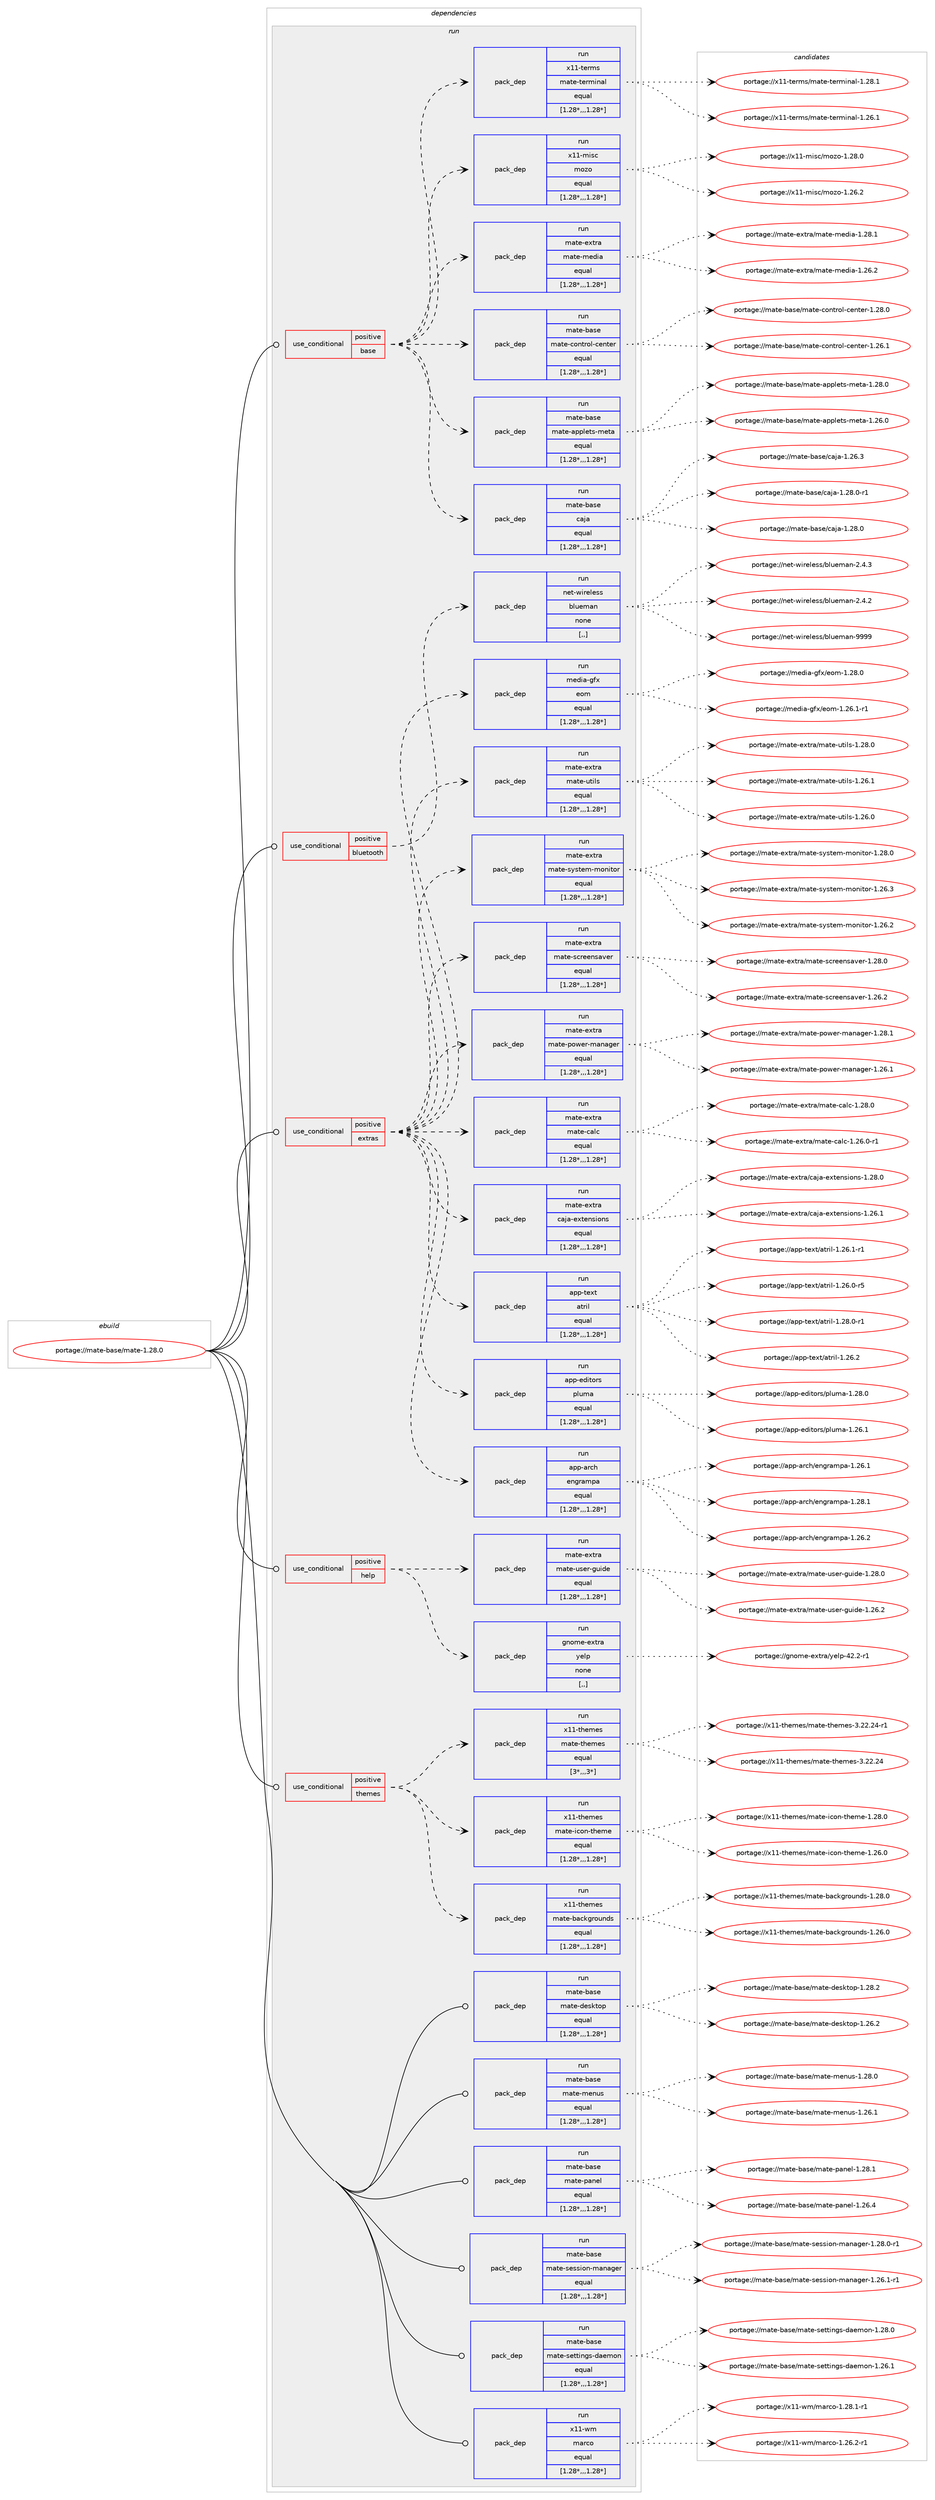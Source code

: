 digraph prolog {

# *************
# Graph options
# *************

newrank=true;
concentrate=true;
compound=true;
graph [rankdir=LR,fontname=Helvetica,fontsize=10,ranksep=1.5];#, ranksep=2.5, nodesep=0.2];
edge  [arrowhead=vee];
node  [fontname=Helvetica,fontsize=10];

# **********
# The ebuild
# **********

subgraph cluster_leftcol {
color=gray;
label=<<i>ebuild</i>>;
id [label="portage://mate-base/mate-1.28.0", color=red, width=4, href="../mate-base/mate-1.28.0.svg"];
}

# ****************
# The dependencies
# ****************

subgraph cluster_midcol {
color=gray;
label=<<i>dependencies</i>>;
subgraph cluster_compile {
fillcolor="#eeeeee";
style=filled;
label=<<i>compile</i>>;
}
subgraph cluster_compileandrun {
fillcolor="#eeeeee";
style=filled;
label=<<i>compile and run</i>>;
}
subgraph cluster_run {
fillcolor="#eeeeee";
style=filled;
label=<<i>run</i>>;
subgraph cond70912 {
dependency281869 [label=<<TABLE BORDER="0" CELLBORDER="1" CELLSPACING="0" CELLPADDING="4"><TR><TD ROWSPAN="3" CELLPADDING="10">use_conditional</TD></TR><TR><TD>positive</TD></TR><TR><TD>base</TD></TR></TABLE>>, shape=none, color=red];
subgraph pack208647 {
dependency281870 [label=<<TABLE BORDER="0" CELLBORDER="1" CELLSPACING="0" CELLPADDING="4" WIDTH="220"><TR><TD ROWSPAN="6" CELLPADDING="30">pack_dep</TD></TR><TR><TD WIDTH="110">run</TD></TR><TR><TD>mate-base</TD></TR><TR><TD>caja</TD></TR><TR><TD>equal</TD></TR><TR><TD>[1.28*,,,1.28*]</TD></TR></TABLE>>, shape=none, color=blue];
}
dependency281869:e -> dependency281870:w [weight=20,style="dashed",arrowhead="vee"];
subgraph pack208648 {
dependency281871 [label=<<TABLE BORDER="0" CELLBORDER="1" CELLSPACING="0" CELLPADDING="4" WIDTH="220"><TR><TD ROWSPAN="6" CELLPADDING="30">pack_dep</TD></TR><TR><TD WIDTH="110">run</TD></TR><TR><TD>mate-base</TD></TR><TR><TD>mate-applets-meta</TD></TR><TR><TD>equal</TD></TR><TR><TD>[1.28*,,,1.28*]</TD></TR></TABLE>>, shape=none, color=blue];
}
dependency281869:e -> dependency281871:w [weight=20,style="dashed",arrowhead="vee"];
subgraph pack208649 {
dependency281872 [label=<<TABLE BORDER="0" CELLBORDER="1" CELLSPACING="0" CELLPADDING="4" WIDTH="220"><TR><TD ROWSPAN="6" CELLPADDING="30">pack_dep</TD></TR><TR><TD WIDTH="110">run</TD></TR><TR><TD>mate-base</TD></TR><TR><TD>mate-control-center</TD></TR><TR><TD>equal</TD></TR><TR><TD>[1.28*,,,1.28*]</TD></TR></TABLE>>, shape=none, color=blue];
}
dependency281869:e -> dependency281872:w [weight=20,style="dashed",arrowhead="vee"];
subgraph pack208650 {
dependency281873 [label=<<TABLE BORDER="0" CELLBORDER="1" CELLSPACING="0" CELLPADDING="4" WIDTH="220"><TR><TD ROWSPAN="6" CELLPADDING="30">pack_dep</TD></TR><TR><TD WIDTH="110">run</TD></TR><TR><TD>mate-extra</TD></TR><TR><TD>mate-media</TD></TR><TR><TD>equal</TD></TR><TR><TD>[1.28*,,,1.28*]</TD></TR></TABLE>>, shape=none, color=blue];
}
dependency281869:e -> dependency281873:w [weight=20,style="dashed",arrowhead="vee"];
subgraph pack208651 {
dependency281874 [label=<<TABLE BORDER="0" CELLBORDER="1" CELLSPACING="0" CELLPADDING="4" WIDTH="220"><TR><TD ROWSPAN="6" CELLPADDING="30">pack_dep</TD></TR><TR><TD WIDTH="110">run</TD></TR><TR><TD>x11-misc</TD></TR><TR><TD>mozo</TD></TR><TR><TD>equal</TD></TR><TR><TD>[1.28*,,,1.28*]</TD></TR></TABLE>>, shape=none, color=blue];
}
dependency281869:e -> dependency281874:w [weight=20,style="dashed",arrowhead="vee"];
subgraph pack208652 {
dependency281875 [label=<<TABLE BORDER="0" CELLBORDER="1" CELLSPACING="0" CELLPADDING="4" WIDTH="220"><TR><TD ROWSPAN="6" CELLPADDING="30">pack_dep</TD></TR><TR><TD WIDTH="110">run</TD></TR><TR><TD>x11-terms</TD></TR><TR><TD>mate-terminal</TD></TR><TR><TD>equal</TD></TR><TR><TD>[1.28*,,,1.28*]</TD></TR></TABLE>>, shape=none, color=blue];
}
dependency281869:e -> dependency281875:w [weight=20,style="dashed",arrowhead="vee"];
}
id:e -> dependency281869:w [weight=20,style="solid",arrowhead="odot"];
subgraph cond70913 {
dependency281876 [label=<<TABLE BORDER="0" CELLBORDER="1" CELLSPACING="0" CELLPADDING="4"><TR><TD ROWSPAN="3" CELLPADDING="10">use_conditional</TD></TR><TR><TD>positive</TD></TR><TR><TD>bluetooth</TD></TR></TABLE>>, shape=none, color=red];
subgraph pack208653 {
dependency281877 [label=<<TABLE BORDER="0" CELLBORDER="1" CELLSPACING="0" CELLPADDING="4" WIDTH="220"><TR><TD ROWSPAN="6" CELLPADDING="30">pack_dep</TD></TR><TR><TD WIDTH="110">run</TD></TR><TR><TD>net-wireless</TD></TR><TR><TD>blueman</TD></TR><TR><TD>none</TD></TR><TR><TD>[,,]</TD></TR></TABLE>>, shape=none, color=blue];
}
dependency281876:e -> dependency281877:w [weight=20,style="dashed",arrowhead="vee"];
}
id:e -> dependency281876:w [weight=20,style="solid",arrowhead="odot"];
subgraph cond70914 {
dependency281878 [label=<<TABLE BORDER="0" CELLBORDER="1" CELLSPACING="0" CELLPADDING="4"><TR><TD ROWSPAN="3" CELLPADDING="10">use_conditional</TD></TR><TR><TD>positive</TD></TR><TR><TD>extras</TD></TR></TABLE>>, shape=none, color=red];
subgraph pack208654 {
dependency281879 [label=<<TABLE BORDER="0" CELLBORDER="1" CELLSPACING="0" CELLPADDING="4" WIDTH="220"><TR><TD ROWSPAN="6" CELLPADDING="30">pack_dep</TD></TR><TR><TD WIDTH="110">run</TD></TR><TR><TD>app-arch</TD></TR><TR><TD>engrampa</TD></TR><TR><TD>equal</TD></TR><TR><TD>[1.28*,,,1.28*]</TD></TR></TABLE>>, shape=none, color=blue];
}
dependency281878:e -> dependency281879:w [weight=20,style="dashed",arrowhead="vee"];
subgraph pack208655 {
dependency281880 [label=<<TABLE BORDER="0" CELLBORDER="1" CELLSPACING="0" CELLPADDING="4" WIDTH="220"><TR><TD ROWSPAN="6" CELLPADDING="30">pack_dep</TD></TR><TR><TD WIDTH="110">run</TD></TR><TR><TD>app-editors</TD></TR><TR><TD>pluma</TD></TR><TR><TD>equal</TD></TR><TR><TD>[1.28*,,,1.28*]</TD></TR></TABLE>>, shape=none, color=blue];
}
dependency281878:e -> dependency281880:w [weight=20,style="dashed",arrowhead="vee"];
subgraph pack208656 {
dependency281881 [label=<<TABLE BORDER="0" CELLBORDER="1" CELLSPACING="0" CELLPADDING="4" WIDTH="220"><TR><TD ROWSPAN="6" CELLPADDING="30">pack_dep</TD></TR><TR><TD WIDTH="110">run</TD></TR><TR><TD>app-text</TD></TR><TR><TD>atril</TD></TR><TR><TD>equal</TD></TR><TR><TD>[1.28*,,,1.28*]</TD></TR></TABLE>>, shape=none, color=blue];
}
dependency281878:e -> dependency281881:w [weight=20,style="dashed",arrowhead="vee"];
subgraph pack208657 {
dependency281882 [label=<<TABLE BORDER="0" CELLBORDER="1" CELLSPACING="0" CELLPADDING="4" WIDTH="220"><TR><TD ROWSPAN="6" CELLPADDING="30">pack_dep</TD></TR><TR><TD WIDTH="110">run</TD></TR><TR><TD>mate-extra</TD></TR><TR><TD>caja-extensions</TD></TR><TR><TD>equal</TD></TR><TR><TD>[1.28*,,,1.28*]</TD></TR></TABLE>>, shape=none, color=blue];
}
dependency281878:e -> dependency281882:w [weight=20,style="dashed",arrowhead="vee"];
subgraph pack208658 {
dependency281883 [label=<<TABLE BORDER="0" CELLBORDER="1" CELLSPACING="0" CELLPADDING="4" WIDTH="220"><TR><TD ROWSPAN="6" CELLPADDING="30">pack_dep</TD></TR><TR><TD WIDTH="110">run</TD></TR><TR><TD>mate-extra</TD></TR><TR><TD>mate-calc</TD></TR><TR><TD>equal</TD></TR><TR><TD>[1.28*,,,1.28*]</TD></TR></TABLE>>, shape=none, color=blue];
}
dependency281878:e -> dependency281883:w [weight=20,style="dashed",arrowhead="vee"];
subgraph pack208659 {
dependency281884 [label=<<TABLE BORDER="0" CELLBORDER="1" CELLSPACING="0" CELLPADDING="4" WIDTH="220"><TR><TD ROWSPAN="6" CELLPADDING="30">pack_dep</TD></TR><TR><TD WIDTH="110">run</TD></TR><TR><TD>mate-extra</TD></TR><TR><TD>mate-power-manager</TD></TR><TR><TD>equal</TD></TR><TR><TD>[1.28*,,,1.28*]</TD></TR></TABLE>>, shape=none, color=blue];
}
dependency281878:e -> dependency281884:w [weight=20,style="dashed",arrowhead="vee"];
subgraph pack208660 {
dependency281885 [label=<<TABLE BORDER="0" CELLBORDER="1" CELLSPACING="0" CELLPADDING="4" WIDTH="220"><TR><TD ROWSPAN="6" CELLPADDING="30">pack_dep</TD></TR><TR><TD WIDTH="110">run</TD></TR><TR><TD>mate-extra</TD></TR><TR><TD>mate-screensaver</TD></TR><TR><TD>equal</TD></TR><TR><TD>[1.28*,,,1.28*]</TD></TR></TABLE>>, shape=none, color=blue];
}
dependency281878:e -> dependency281885:w [weight=20,style="dashed",arrowhead="vee"];
subgraph pack208661 {
dependency281886 [label=<<TABLE BORDER="0" CELLBORDER="1" CELLSPACING="0" CELLPADDING="4" WIDTH="220"><TR><TD ROWSPAN="6" CELLPADDING="30">pack_dep</TD></TR><TR><TD WIDTH="110">run</TD></TR><TR><TD>mate-extra</TD></TR><TR><TD>mate-system-monitor</TD></TR><TR><TD>equal</TD></TR><TR><TD>[1.28*,,,1.28*]</TD></TR></TABLE>>, shape=none, color=blue];
}
dependency281878:e -> dependency281886:w [weight=20,style="dashed",arrowhead="vee"];
subgraph pack208662 {
dependency281887 [label=<<TABLE BORDER="0" CELLBORDER="1" CELLSPACING="0" CELLPADDING="4" WIDTH="220"><TR><TD ROWSPAN="6" CELLPADDING="30">pack_dep</TD></TR><TR><TD WIDTH="110">run</TD></TR><TR><TD>mate-extra</TD></TR><TR><TD>mate-utils</TD></TR><TR><TD>equal</TD></TR><TR><TD>[1.28*,,,1.28*]</TD></TR></TABLE>>, shape=none, color=blue];
}
dependency281878:e -> dependency281887:w [weight=20,style="dashed",arrowhead="vee"];
subgraph pack208663 {
dependency281888 [label=<<TABLE BORDER="0" CELLBORDER="1" CELLSPACING="0" CELLPADDING="4" WIDTH="220"><TR><TD ROWSPAN="6" CELLPADDING="30">pack_dep</TD></TR><TR><TD WIDTH="110">run</TD></TR><TR><TD>media-gfx</TD></TR><TR><TD>eom</TD></TR><TR><TD>equal</TD></TR><TR><TD>[1.28*,,,1.28*]</TD></TR></TABLE>>, shape=none, color=blue];
}
dependency281878:e -> dependency281888:w [weight=20,style="dashed",arrowhead="vee"];
}
id:e -> dependency281878:w [weight=20,style="solid",arrowhead="odot"];
subgraph cond70915 {
dependency281889 [label=<<TABLE BORDER="0" CELLBORDER="1" CELLSPACING="0" CELLPADDING="4"><TR><TD ROWSPAN="3" CELLPADDING="10">use_conditional</TD></TR><TR><TD>positive</TD></TR><TR><TD>help</TD></TR></TABLE>>, shape=none, color=red];
subgraph pack208664 {
dependency281890 [label=<<TABLE BORDER="0" CELLBORDER="1" CELLSPACING="0" CELLPADDING="4" WIDTH="220"><TR><TD ROWSPAN="6" CELLPADDING="30">pack_dep</TD></TR><TR><TD WIDTH="110">run</TD></TR><TR><TD>gnome-extra</TD></TR><TR><TD>yelp</TD></TR><TR><TD>none</TD></TR><TR><TD>[,,]</TD></TR></TABLE>>, shape=none, color=blue];
}
dependency281889:e -> dependency281890:w [weight=20,style="dashed",arrowhead="vee"];
subgraph pack208665 {
dependency281891 [label=<<TABLE BORDER="0" CELLBORDER="1" CELLSPACING="0" CELLPADDING="4" WIDTH="220"><TR><TD ROWSPAN="6" CELLPADDING="30">pack_dep</TD></TR><TR><TD WIDTH="110">run</TD></TR><TR><TD>mate-extra</TD></TR><TR><TD>mate-user-guide</TD></TR><TR><TD>equal</TD></TR><TR><TD>[1.28*,,,1.28*]</TD></TR></TABLE>>, shape=none, color=blue];
}
dependency281889:e -> dependency281891:w [weight=20,style="dashed",arrowhead="vee"];
}
id:e -> dependency281889:w [weight=20,style="solid",arrowhead="odot"];
subgraph cond70916 {
dependency281892 [label=<<TABLE BORDER="0" CELLBORDER="1" CELLSPACING="0" CELLPADDING="4"><TR><TD ROWSPAN="3" CELLPADDING="10">use_conditional</TD></TR><TR><TD>positive</TD></TR><TR><TD>themes</TD></TR></TABLE>>, shape=none, color=red];
subgraph pack208666 {
dependency281893 [label=<<TABLE BORDER="0" CELLBORDER="1" CELLSPACING="0" CELLPADDING="4" WIDTH="220"><TR><TD ROWSPAN="6" CELLPADDING="30">pack_dep</TD></TR><TR><TD WIDTH="110">run</TD></TR><TR><TD>x11-themes</TD></TR><TR><TD>mate-backgrounds</TD></TR><TR><TD>equal</TD></TR><TR><TD>[1.28*,,,1.28*]</TD></TR></TABLE>>, shape=none, color=blue];
}
dependency281892:e -> dependency281893:w [weight=20,style="dashed",arrowhead="vee"];
subgraph pack208667 {
dependency281894 [label=<<TABLE BORDER="0" CELLBORDER="1" CELLSPACING="0" CELLPADDING="4" WIDTH="220"><TR><TD ROWSPAN="6" CELLPADDING="30">pack_dep</TD></TR><TR><TD WIDTH="110">run</TD></TR><TR><TD>x11-themes</TD></TR><TR><TD>mate-icon-theme</TD></TR><TR><TD>equal</TD></TR><TR><TD>[1.28*,,,1.28*]</TD></TR></TABLE>>, shape=none, color=blue];
}
dependency281892:e -> dependency281894:w [weight=20,style="dashed",arrowhead="vee"];
subgraph pack208668 {
dependency281895 [label=<<TABLE BORDER="0" CELLBORDER="1" CELLSPACING="0" CELLPADDING="4" WIDTH="220"><TR><TD ROWSPAN="6" CELLPADDING="30">pack_dep</TD></TR><TR><TD WIDTH="110">run</TD></TR><TR><TD>x11-themes</TD></TR><TR><TD>mate-themes</TD></TR><TR><TD>equal</TD></TR><TR><TD>[3*,,,3*]</TD></TR></TABLE>>, shape=none, color=blue];
}
dependency281892:e -> dependency281895:w [weight=20,style="dashed",arrowhead="vee"];
}
id:e -> dependency281892:w [weight=20,style="solid",arrowhead="odot"];
subgraph pack208669 {
dependency281896 [label=<<TABLE BORDER="0" CELLBORDER="1" CELLSPACING="0" CELLPADDING="4" WIDTH="220"><TR><TD ROWSPAN="6" CELLPADDING="30">pack_dep</TD></TR><TR><TD WIDTH="110">run</TD></TR><TR><TD>mate-base</TD></TR><TR><TD>mate-desktop</TD></TR><TR><TD>equal</TD></TR><TR><TD>[1.28*,,,1.28*]</TD></TR></TABLE>>, shape=none, color=blue];
}
id:e -> dependency281896:w [weight=20,style="solid",arrowhead="odot"];
subgraph pack208670 {
dependency281897 [label=<<TABLE BORDER="0" CELLBORDER="1" CELLSPACING="0" CELLPADDING="4" WIDTH="220"><TR><TD ROWSPAN="6" CELLPADDING="30">pack_dep</TD></TR><TR><TD WIDTH="110">run</TD></TR><TR><TD>mate-base</TD></TR><TR><TD>mate-menus</TD></TR><TR><TD>equal</TD></TR><TR><TD>[1.28*,,,1.28*]</TD></TR></TABLE>>, shape=none, color=blue];
}
id:e -> dependency281897:w [weight=20,style="solid",arrowhead="odot"];
subgraph pack208671 {
dependency281898 [label=<<TABLE BORDER="0" CELLBORDER="1" CELLSPACING="0" CELLPADDING="4" WIDTH="220"><TR><TD ROWSPAN="6" CELLPADDING="30">pack_dep</TD></TR><TR><TD WIDTH="110">run</TD></TR><TR><TD>mate-base</TD></TR><TR><TD>mate-panel</TD></TR><TR><TD>equal</TD></TR><TR><TD>[1.28*,,,1.28*]</TD></TR></TABLE>>, shape=none, color=blue];
}
id:e -> dependency281898:w [weight=20,style="solid",arrowhead="odot"];
subgraph pack208672 {
dependency281899 [label=<<TABLE BORDER="0" CELLBORDER="1" CELLSPACING="0" CELLPADDING="4" WIDTH="220"><TR><TD ROWSPAN="6" CELLPADDING="30">pack_dep</TD></TR><TR><TD WIDTH="110">run</TD></TR><TR><TD>mate-base</TD></TR><TR><TD>mate-session-manager</TD></TR><TR><TD>equal</TD></TR><TR><TD>[1.28*,,,1.28*]</TD></TR></TABLE>>, shape=none, color=blue];
}
id:e -> dependency281899:w [weight=20,style="solid",arrowhead="odot"];
subgraph pack208673 {
dependency281900 [label=<<TABLE BORDER="0" CELLBORDER="1" CELLSPACING="0" CELLPADDING="4" WIDTH="220"><TR><TD ROWSPAN="6" CELLPADDING="30">pack_dep</TD></TR><TR><TD WIDTH="110">run</TD></TR><TR><TD>mate-base</TD></TR><TR><TD>mate-settings-daemon</TD></TR><TR><TD>equal</TD></TR><TR><TD>[1.28*,,,1.28*]</TD></TR></TABLE>>, shape=none, color=blue];
}
id:e -> dependency281900:w [weight=20,style="solid",arrowhead="odot"];
subgraph pack208674 {
dependency281901 [label=<<TABLE BORDER="0" CELLBORDER="1" CELLSPACING="0" CELLPADDING="4" WIDTH="220"><TR><TD ROWSPAN="6" CELLPADDING="30">pack_dep</TD></TR><TR><TD WIDTH="110">run</TD></TR><TR><TD>x11-wm</TD></TR><TR><TD>marco</TD></TR><TR><TD>equal</TD></TR><TR><TD>[1.28*,,,1.28*]</TD></TR></TABLE>>, shape=none, color=blue];
}
id:e -> dependency281901:w [weight=20,style="solid",arrowhead="odot"];
}
}

# **************
# The candidates
# **************

subgraph cluster_choices {
rank=same;
color=gray;
label=<<i>candidates</i>>;

subgraph choice208647 {
color=black;
nodesep=1;
choice1099711610145989711510147999710697454946505646484511449 [label="portage://mate-base/caja-1.28.0-r1", color=red, width=4,href="../mate-base/caja-1.28.0-r1.svg"];
choice109971161014598971151014799971069745494650564648 [label="portage://mate-base/caja-1.28.0", color=red, width=4,href="../mate-base/caja-1.28.0.svg"];
choice109971161014598971151014799971069745494650544651 [label="portage://mate-base/caja-1.26.3", color=red, width=4,href="../mate-base/caja-1.26.3.svg"];
dependency281870:e -> choice1099711610145989711510147999710697454946505646484511449:w [style=dotted,weight="100"];
dependency281870:e -> choice109971161014598971151014799971069745494650564648:w [style=dotted,weight="100"];
dependency281870:e -> choice109971161014598971151014799971069745494650544651:w [style=dotted,weight="100"];
}
subgraph choice208648 {
color=black;
nodesep=1;
choice1099711610145989711510147109971161014597112112108101116115451091011169745494650564648 [label="portage://mate-base/mate-applets-meta-1.28.0", color=red, width=4,href="../mate-base/mate-applets-meta-1.28.0.svg"];
choice1099711610145989711510147109971161014597112112108101116115451091011169745494650544648 [label="portage://mate-base/mate-applets-meta-1.26.0", color=red, width=4,href="../mate-base/mate-applets-meta-1.26.0.svg"];
dependency281871:e -> choice1099711610145989711510147109971161014597112112108101116115451091011169745494650564648:w [style=dotted,weight="100"];
dependency281871:e -> choice1099711610145989711510147109971161014597112112108101116115451091011169745494650544648:w [style=dotted,weight="100"];
}
subgraph choice208649 {
color=black;
nodesep=1;
choice1099711610145989711510147109971161014599111110116114111108459910111011610111445494650564648 [label="portage://mate-base/mate-control-center-1.28.0", color=red, width=4,href="../mate-base/mate-control-center-1.28.0.svg"];
choice1099711610145989711510147109971161014599111110116114111108459910111011610111445494650544649 [label="portage://mate-base/mate-control-center-1.26.1", color=red, width=4,href="../mate-base/mate-control-center-1.26.1.svg"];
dependency281872:e -> choice1099711610145989711510147109971161014599111110116114111108459910111011610111445494650564648:w [style=dotted,weight="100"];
dependency281872:e -> choice1099711610145989711510147109971161014599111110116114111108459910111011610111445494650544649:w [style=dotted,weight="100"];
}
subgraph choice208650 {
color=black;
nodesep=1;
choice1099711610145101120116114974710997116101451091011001059745494650564649 [label="portage://mate-extra/mate-media-1.28.1", color=red, width=4,href="../mate-extra/mate-media-1.28.1.svg"];
choice1099711610145101120116114974710997116101451091011001059745494650544650 [label="portage://mate-extra/mate-media-1.26.2", color=red, width=4,href="../mate-extra/mate-media-1.26.2.svg"];
dependency281873:e -> choice1099711610145101120116114974710997116101451091011001059745494650564649:w [style=dotted,weight="100"];
dependency281873:e -> choice1099711610145101120116114974710997116101451091011001059745494650544650:w [style=dotted,weight="100"];
}
subgraph choice208651 {
color=black;
nodesep=1;
choice120494945109105115994710911112211145494650564648 [label="portage://x11-misc/mozo-1.28.0", color=red, width=4,href="../x11-misc/mozo-1.28.0.svg"];
choice120494945109105115994710911112211145494650544650 [label="portage://x11-misc/mozo-1.26.2", color=red, width=4,href="../x11-misc/mozo-1.26.2.svg"];
dependency281874:e -> choice120494945109105115994710911112211145494650564648:w [style=dotted,weight="100"];
dependency281874:e -> choice120494945109105115994710911112211145494650544650:w [style=dotted,weight="100"];
}
subgraph choice208652 {
color=black;
nodesep=1;
choice1204949451161011141091154710997116101451161011141091051109710845494650564649 [label="portage://x11-terms/mate-terminal-1.28.1", color=red, width=4,href="../x11-terms/mate-terminal-1.28.1.svg"];
choice1204949451161011141091154710997116101451161011141091051109710845494650544649 [label="portage://x11-terms/mate-terminal-1.26.1", color=red, width=4,href="../x11-terms/mate-terminal-1.26.1.svg"];
dependency281875:e -> choice1204949451161011141091154710997116101451161011141091051109710845494650564649:w [style=dotted,weight="100"];
dependency281875:e -> choice1204949451161011141091154710997116101451161011141091051109710845494650544649:w [style=dotted,weight="100"];
}
subgraph choice208653 {
color=black;
nodesep=1;
choice110101116451191051141011081011151154798108117101109971104557575757 [label="portage://net-wireless/blueman-9999", color=red, width=4,href="../net-wireless/blueman-9999.svg"];
choice11010111645119105114101108101115115479810811710110997110455046524651 [label="portage://net-wireless/blueman-2.4.3", color=red, width=4,href="../net-wireless/blueman-2.4.3.svg"];
choice11010111645119105114101108101115115479810811710110997110455046524650 [label="portage://net-wireless/blueman-2.4.2", color=red, width=4,href="../net-wireless/blueman-2.4.2.svg"];
dependency281877:e -> choice110101116451191051141011081011151154798108117101109971104557575757:w [style=dotted,weight="100"];
dependency281877:e -> choice11010111645119105114101108101115115479810811710110997110455046524651:w [style=dotted,weight="100"];
dependency281877:e -> choice11010111645119105114101108101115115479810811710110997110455046524650:w [style=dotted,weight="100"];
}
subgraph choice208654 {
color=black;
nodesep=1;
choice9711211245971149910447101110103114971091129745494650564649 [label="portage://app-arch/engrampa-1.28.1", color=red, width=4,href="../app-arch/engrampa-1.28.1.svg"];
choice9711211245971149910447101110103114971091129745494650544650 [label="portage://app-arch/engrampa-1.26.2", color=red, width=4,href="../app-arch/engrampa-1.26.2.svg"];
choice9711211245971149910447101110103114971091129745494650544649 [label="portage://app-arch/engrampa-1.26.1", color=red, width=4,href="../app-arch/engrampa-1.26.1.svg"];
dependency281879:e -> choice9711211245971149910447101110103114971091129745494650564649:w [style=dotted,weight="100"];
dependency281879:e -> choice9711211245971149910447101110103114971091129745494650544650:w [style=dotted,weight="100"];
dependency281879:e -> choice9711211245971149910447101110103114971091129745494650544649:w [style=dotted,weight="100"];
}
subgraph choice208655 {
color=black;
nodesep=1;
choice9711211245101100105116111114115471121081171099745494650564648 [label="portage://app-editors/pluma-1.28.0", color=red, width=4,href="../app-editors/pluma-1.28.0.svg"];
choice9711211245101100105116111114115471121081171099745494650544649 [label="portage://app-editors/pluma-1.26.1", color=red, width=4,href="../app-editors/pluma-1.26.1.svg"];
dependency281880:e -> choice9711211245101100105116111114115471121081171099745494650564648:w [style=dotted,weight="100"];
dependency281880:e -> choice9711211245101100105116111114115471121081171099745494650544649:w [style=dotted,weight="100"];
}
subgraph choice208656 {
color=black;
nodesep=1;
choice97112112451161011201164797116114105108454946505646484511449 [label="portage://app-text/atril-1.28.0-r1", color=red, width=4,href="../app-text/atril-1.28.0-r1.svg"];
choice9711211245116101120116479711611410510845494650544650 [label="portage://app-text/atril-1.26.2", color=red, width=4,href="../app-text/atril-1.26.2.svg"];
choice97112112451161011201164797116114105108454946505446494511449 [label="portage://app-text/atril-1.26.1-r1", color=red, width=4,href="../app-text/atril-1.26.1-r1.svg"];
choice97112112451161011201164797116114105108454946505446484511453 [label="portage://app-text/atril-1.26.0-r5", color=red, width=4,href="../app-text/atril-1.26.0-r5.svg"];
dependency281881:e -> choice97112112451161011201164797116114105108454946505646484511449:w [style=dotted,weight="100"];
dependency281881:e -> choice9711211245116101120116479711611410510845494650544650:w [style=dotted,weight="100"];
dependency281881:e -> choice97112112451161011201164797116114105108454946505446494511449:w [style=dotted,weight="100"];
dependency281881:e -> choice97112112451161011201164797116114105108454946505446484511453:w [style=dotted,weight="100"];
}
subgraph choice208657 {
color=black;
nodesep=1;
choice109971161014510112011611497479997106974510112011610111011510511111011545494650564648 [label="portage://mate-extra/caja-extensions-1.28.0", color=red, width=4,href="../mate-extra/caja-extensions-1.28.0.svg"];
choice109971161014510112011611497479997106974510112011610111011510511111011545494650544649 [label="portage://mate-extra/caja-extensions-1.26.1", color=red, width=4,href="../mate-extra/caja-extensions-1.26.1.svg"];
dependency281882:e -> choice109971161014510112011611497479997106974510112011610111011510511111011545494650564648:w [style=dotted,weight="100"];
dependency281882:e -> choice109971161014510112011611497479997106974510112011610111011510511111011545494650544649:w [style=dotted,weight="100"];
}
subgraph choice208658 {
color=black;
nodesep=1;
choice10997116101451011201161149747109971161014599971089945494650564648 [label="portage://mate-extra/mate-calc-1.28.0", color=red, width=4,href="../mate-extra/mate-calc-1.28.0.svg"];
choice109971161014510112011611497471099711610145999710899454946505446484511449 [label="portage://mate-extra/mate-calc-1.26.0-r1", color=red, width=4,href="../mate-extra/mate-calc-1.26.0-r1.svg"];
dependency281883:e -> choice10997116101451011201161149747109971161014599971089945494650564648:w [style=dotted,weight="100"];
dependency281883:e -> choice109971161014510112011611497471099711610145999710899454946505446484511449:w [style=dotted,weight="100"];
}
subgraph choice208659 {
color=black;
nodesep=1;
choice10997116101451011201161149747109971161014511211111910111445109971109710310111445494650564649 [label="portage://mate-extra/mate-power-manager-1.28.1", color=red, width=4,href="../mate-extra/mate-power-manager-1.28.1.svg"];
choice10997116101451011201161149747109971161014511211111910111445109971109710310111445494650544649 [label="portage://mate-extra/mate-power-manager-1.26.1", color=red, width=4,href="../mate-extra/mate-power-manager-1.26.1.svg"];
dependency281884:e -> choice10997116101451011201161149747109971161014511211111910111445109971109710310111445494650564649:w [style=dotted,weight="100"];
dependency281884:e -> choice10997116101451011201161149747109971161014511211111910111445109971109710310111445494650544649:w [style=dotted,weight="100"];
}
subgraph choice208660 {
color=black;
nodesep=1;
choice109971161014510112011611497471099711610145115991141011011101159711810111445494650564648 [label="portage://mate-extra/mate-screensaver-1.28.0", color=red, width=4,href="../mate-extra/mate-screensaver-1.28.0.svg"];
choice109971161014510112011611497471099711610145115991141011011101159711810111445494650544650 [label="portage://mate-extra/mate-screensaver-1.26.2", color=red, width=4,href="../mate-extra/mate-screensaver-1.26.2.svg"];
dependency281885:e -> choice109971161014510112011611497471099711610145115991141011011101159711810111445494650564648:w [style=dotted,weight="100"];
dependency281885:e -> choice109971161014510112011611497471099711610145115991141011011101159711810111445494650544650:w [style=dotted,weight="100"];
}
subgraph choice208661 {
color=black;
nodesep=1;
choice1099711610145101120116114974710997116101451151211151161011094510911111010511611111445494650564648 [label="portage://mate-extra/mate-system-monitor-1.28.0", color=red, width=4,href="../mate-extra/mate-system-monitor-1.28.0.svg"];
choice1099711610145101120116114974710997116101451151211151161011094510911111010511611111445494650544651 [label="portage://mate-extra/mate-system-monitor-1.26.3", color=red, width=4,href="../mate-extra/mate-system-monitor-1.26.3.svg"];
choice1099711610145101120116114974710997116101451151211151161011094510911111010511611111445494650544650 [label="portage://mate-extra/mate-system-monitor-1.26.2", color=red, width=4,href="../mate-extra/mate-system-monitor-1.26.2.svg"];
dependency281886:e -> choice1099711610145101120116114974710997116101451151211151161011094510911111010511611111445494650564648:w [style=dotted,weight="100"];
dependency281886:e -> choice1099711610145101120116114974710997116101451151211151161011094510911111010511611111445494650544651:w [style=dotted,weight="100"];
dependency281886:e -> choice1099711610145101120116114974710997116101451151211151161011094510911111010511611111445494650544650:w [style=dotted,weight="100"];
}
subgraph choice208662 {
color=black;
nodesep=1;
choice10997116101451011201161149747109971161014511711610510811545494650564648 [label="portage://mate-extra/mate-utils-1.28.0", color=red, width=4,href="../mate-extra/mate-utils-1.28.0.svg"];
choice10997116101451011201161149747109971161014511711610510811545494650544649 [label="portage://mate-extra/mate-utils-1.26.1", color=red, width=4,href="../mate-extra/mate-utils-1.26.1.svg"];
choice10997116101451011201161149747109971161014511711610510811545494650544648 [label="portage://mate-extra/mate-utils-1.26.0", color=red, width=4,href="../mate-extra/mate-utils-1.26.0.svg"];
dependency281887:e -> choice10997116101451011201161149747109971161014511711610510811545494650564648:w [style=dotted,weight="100"];
dependency281887:e -> choice10997116101451011201161149747109971161014511711610510811545494650544649:w [style=dotted,weight="100"];
dependency281887:e -> choice10997116101451011201161149747109971161014511711610510811545494650544648:w [style=dotted,weight="100"];
}
subgraph choice208663 {
color=black;
nodesep=1;
choice10910110010597451031021204710111110945494650564648 [label="portage://media-gfx/eom-1.28.0", color=red, width=4,href="../media-gfx/eom-1.28.0.svg"];
choice109101100105974510310212047101111109454946505446494511449 [label="portage://media-gfx/eom-1.26.1-r1", color=red, width=4,href="../media-gfx/eom-1.26.1-r1.svg"];
dependency281888:e -> choice10910110010597451031021204710111110945494650564648:w [style=dotted,weight="100"];
dependency281888:e -> choice109101100105974510310212047101111109454946505446494511449:w [style=dotted,weight="100"];
}
subgraph choice208664 {
color=black;
nodesep=1;
choice10311011110910145101120116114974712110110811245525046504511449 [label="portage://gnome-extra/yelp-42.2-r1", color=red, width=4,href="../gnome-extra/yelp-42.2-r1.svg"];
dependency281890:e -> choice10311011110910145101120116114974712110110811245525046504511449:w [style=dotted,weight="100"];
}
subgraph choice208665 {
color=black;
nodesep=1;
choice1099711610145101120116114974710997116101451171151011144510311710510010145494650564648 [label="portage://mate-extra/mate-user-guide-1.28.0", color=red, width=4,href="../mate-extra/mate-user-guide-1.28.0.svg"];
choice1099711610145101120116114974710997116101451171151011144510311710510010145494650544650 [label="portage://mate-extra/mate-user-guide-1.26.2", color=red, width=4,href="../mate-extra/mate-user-guide-1.26.2.svg"];
dependency281891:e -> choice1099711610145101120116114974710997116101451171151011144510311710510010145494650564648:w [style=dotted,weight="100"];
dependency281891:e -> choice1099711610145101120116114974710997116101451171151011144510311710510010145494650544650:w [style=dotted,weight="100"];
}
subgraph choice208666 {
color=black;
nodesep=1;
choice12049494511610410110910111547109971161014598979910710311411111711010011545494650564648 [label="portage://x11-themes/mate-backgrounds-1.28.0", color=red, width=4,href="../x11-themes/mate-backgrounds-1.28.0.svg"];
choice12049494511610410110910111547109971161014598979910710311411111711010011545494650544648 [label="portage://x11-themes/mate-backgrounds-1.26.0", color=red, width=4,href="../x11-themes/mate-backgrounds-1.26.0.svg"];
dependency281893:e -> choice12049494511610410110910111547109971161014598979910710311411111711010011545494650564648:w [style=dotted,weight="100"];
dependency281893:e -> choice12049494511610410110910111547109971161014598979910710311411111711010011545494650544648:w [style=dotted,weight="100"];
}
subgraph choice208667 {
color=black;
nodesep=1;
choice120494945116104101109101115471099711610145105991111104511610410110910145494650564648 [label="portage://x11-themes/mate-icon-theme-1.28.0", color=red, width=4,href="../x11-themes/mate-icon-theme-1.28.0.svg"];
choice120494945116104101109101115471099711610145105991111104511610410110910145494650544648 [label="portage://x11-themes/mate-icon-theme-1.26.0", color=red, width=4,href="../x11-themes/mate-icon-theme-1.26.0.svg"];
dependency281894:e -> choice120494945116104101109101115471099711610145105991111104511610410110910145494650564648:w [style=dotted,weight="100"];
dependency281894:e -> choice120494945116104101109101115471099711610145105991111104511610410110910145494650544648:w [style=dotted,weight="100"];
}
subgraph choice208668 {
color=black;
nodesep=1;
choice12049494511610410110910111547109971161014511610410110910111545514650504650524511449 [label="portage://x11-themes/mate-themes-3.22.24-r1", color=red, width=4,href="../x11-themes/mate-themes-3.22.24-r1.svg"];
choice1204949451161041011091011154710997116101451161041011091011154551465050465052 [label="portage://x11-themes/mate-themes-3.22.24", color=red, width=4,href="../x11-themes/mate-themes-3.22.24.svg"];
dependency281895:e -> choice12049494511610410110910111547109971161014511610410110910111545514650504650524511449:w [style=dotted,weight="100"];
dependency281895:e -> choice1204949451161041011091011154710997116101451161041011091011154551465050465052:w [style=dotted,weight="100"];
}
subgraph choice208669 {
color=black;
nodesep=1;
choice1099711610145989711510147109971161014510010111510711611111245494650564650 [label="portage://mate-base/mate-desktop-1.28.2", color=red, width=4,href="../mate-base/mate-desktop-1.28.2.svg"];
choice1099711610145989711510147109971161014510010111510711611111245494650544650 [label="portage://mate-base/mate-desktop-1.26.2", color=red, width=4,href="../mate-base/mate-desktop-1.26.2.svg"];
dependency281896:e -> choice1099711610145989711510147109971161014510010111510711611111245494650564650:w [style=dotted,weight="100"];
dependency281896:e -> choice1099711610145989711510147109971161014510010111510711611111245494650544650:w [style=dotted,weight="100"];
}
subgraph choice208670 {
color=black;
nodesep=1;
choice1099711610145989711510147109971161014510910111011711545494650564648 [label="portage://mate-base/mate-menus-1.28.0", color=red, width=4,href="../mate-base/mate-menus-1.28.0.svg"];
choice1099711610145989711510147109971161014510910111011711545494650544649 [label="portage://mate-base/mate-menus-1.26.1", color=red, width=4,href="../mate-base/mate-menus-1.26.1.svg"];
dependency281897:e -> choice1099711610145989711510147109971161014510910111011711545494650564648:w [style=dotted,weight="100"];
dependency281897:e -> choice1099711610145989711510147109971161014510910111011711545494650544649:w [style=dotted,weight="100"];
}
subgraph choice208671 {
color=black;
nodesep=1;
choice109971161014598971151014710997116101451129711010110845494650564649 [label="portage://mate-base/mate-panel-1.28.1", color=red, width=4,href="../mate-base/mate-panel-1.28.1.svg"];
choice109971161014598971151014710997116101451129711010110845494650544652 [label="portage://mate-base/mate-panel-1.26.4", color=red, width=4,href="../mate-base/mate-panel-1.26.4.svg"];
dependency281898:e -> choice109971161014598971151014710997116101451129711010110845494650564649:w [style=dotted,weight="100"];
dependency281898:e -> choice109971161014598971151014710997116101451129711010110845494650544652:w [style=dotted,weight="100"];
}
subgraph choice208672 {
color=black;
nodesep=1;
choice10997116101459897115101471099711610145115101115115105111110451099711097103101114454946505646484511449 [label="portage://mate-base/mate-session-manager-1.28.0-r1", color=red, width=4,href="../mate-base/mate-session-manager-1.28.0-r1.svg"];
choice10997116101459897115101471099711610145115101115115105111110451099711097103101114454946505446494511449 [label="portage://mate-base/mate-session-manager-1.26.1-r1", color=red, width=4,href="../mate-base/mate-session-manager-1.26.1-r1.svg"];
dependency281899:e -> choice10997116101459897115101471099711610145115101115115105111110451099711097103101114454946505646484511449:w [style=dotted,weight="100"];
dependency281899:e -> choice10997116101459897115101471099711610145115101115115105111110451099711097103101114454946505446494511449:w [style=dotted,weight="100"];
}
subgraph choice208673 {
color=black;
nodesep=1;
choice10997116101459897115101471099711610145115101116116105110103115451009710110911111045494650564648 [label="portage://mate-base/mate-settings-daemon-1.28.0", color=red, width=4,href="../mate-base/mate-settings-daemon-1.28.0.svg"];
choice10997116101459897115101471099711610145115101116116105110103115451009710110911111045494650544649 [label="portage://mate-base/mate-settings-daemon-1.26.1", color=red, width=4,href="../mate-base/mate-settings-daemon-1.26.1.svg"];
dependency281900:e -> choice10997116101459897115101471099711610145115101116116105110103115451009710110911111045494650564648:w [style=dotted,weight="100"];
dependency281900:e -> choice10997116101459897115101471099711610145115101116116105110103115451009710110911111045494650544649:w [style=dotted,weight="100"];
}
subgraph choice208674 {
color=black;
nodesep=1;
choice120494945119109471099711499111454946505646494511449 [label="portage://x11-wm/marco-1.28.1-r1", color=red, width=4,href="../x11-wm/marco-1.28.1-r1.svg"];
choice120494945119109471099711499111454946505446504511449 [label="portage://x11-wm/marco-1.26.2-r1", color=red, width=4,href="../x11-wm/marco-1.26.2-r1.svg"];
dependency281901:e -> choice120494945119109471099711499111454946505646494511449:w [style=dotted,weight="100"];
dependency281901:e -> choice120494945119109471099711499111454946505446504511449:w [style=dotted,weight="100"];
}
}

}
